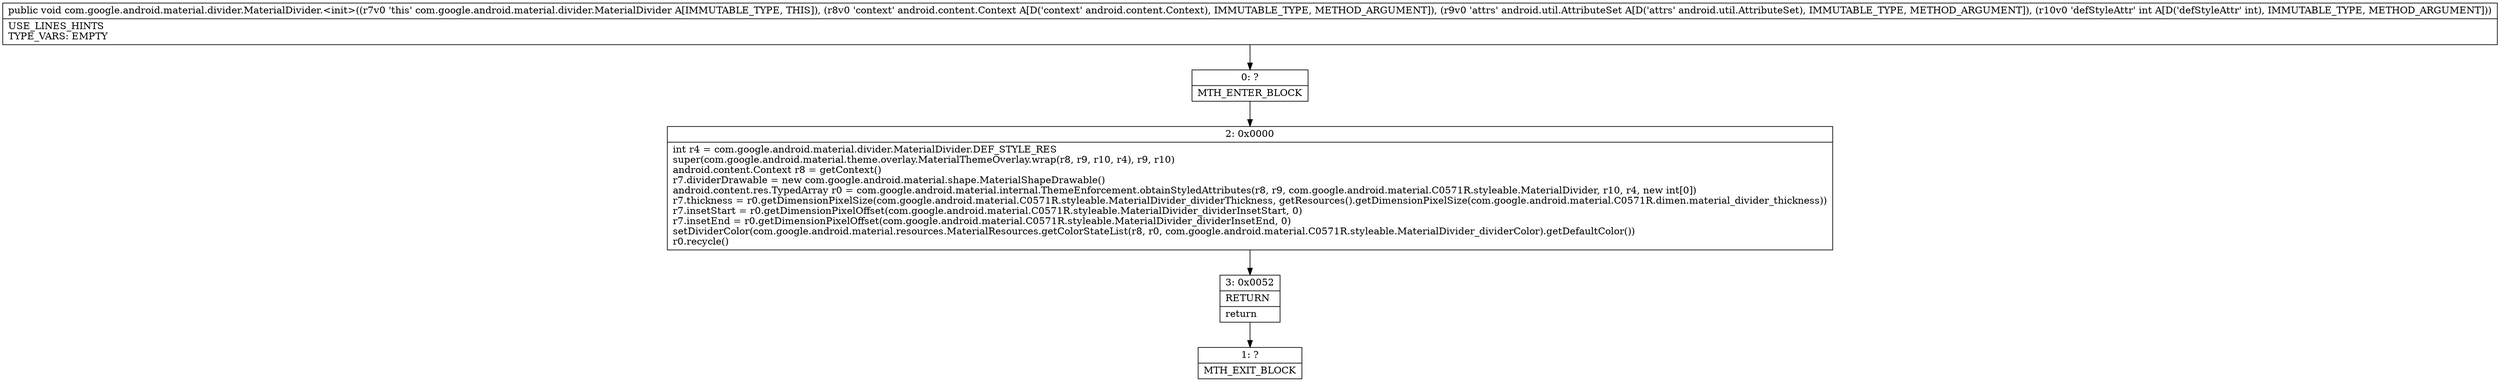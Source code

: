 digraph "CFG forcom.google.android.material.divider.MaterialDivider.\<init\>(Landroid\/content\/Context;Landroid\/util\/AttributeSet;I)V" {
Node_0 [shape=record,label="{0\:\ ?|MTH_ENTER_BLOCK\l}"];
Node_2 [shape=record,label="{2\:\ 0x0000|int r4 = com.google.android.material.divider.MaterialDivider.DEF_STYLE_RES\lsuper(com.google.android.material.theme.overlay.MaterialThemeOverlay.wrap(r8, r9, r10, r4), r9, r10)\landroid.content.Context r8 = getContext()\lr7.dividerDrawable = new com.google.android.material.shape.MaterialShapeDrawable()\landroid.content.res.TypedArray r0 = com.google.android.material.internal.ThemeEnforcement.obtainStyledAttributes(r8, r9, com.google.android.material.C0571R.styleable.MaterialDivider, r10, r4, new int[0])\lr7.thickness = r0.getDimensionPixelSize(com.google.android.material.C0571R.styleable.MaterialDivider_dividerThickness, getResources().getDimensionPixelSize(com.google.android.material.C0571R.dimen.material_divider_thickness))\lr7.insetStart = r0.getDimensionPixelOffset(com.google.android.material.C0571R.styleable.MaterialDivider_dividerInsetStart, 0)\lr7.insetEnd = r0.getDimensionPixelOffset(com.google.android.material.C0571R.styleable.MaterialDivider_dividerInsetEnd, 0)\lsetDividerColor(com.google.android.material.resources.MaterialResources.getColorStateList(r8, r0, com.google.android.material.C0571R.styleable.MaterialDivider_dividerColor).getDefaultColor())\lr0.recycle()\l}"];
Node_3 [shape=record,label="{3\:\ 0x0052|RETURN\l|return\l}"];
Node_1 [shape=record,label="{1\:\ ?|MTH_EXIT_BLOCK\l}"];
MethodNode[shape=record,label="{public void com.google.android.material.divider.MaterialDivider.\<init\>((r7v0 'this' com.google.android.material.divider.MaterialDivider A[IMMUTABLE_TYPE, THIS]), (r8v0 'context' android.content.Context A[D('context' android.content.Context), IMMUTABLE_TYPE, METHOD_ARGUMENT]), (r9v0 'attrs' android.util.AttributeSet A[D('attrs' android.util.AttributeSet), IMMUTABLE_TYPE, METHOD_ARGUMENT]), (r10v0 'defStyleAttr' int A[D('defStyleAttr' int), IMMUTABLE_TYPE, METHOD_ARGUMENT]))  | USE_LINES_HINTS\lTYPE_VARS: EMPTY\l}"];
MethodNode -> Node_0;Node_0 -> Node_2;
Node_2 -> Node_3;
Node_3 -> Node_1;
}

